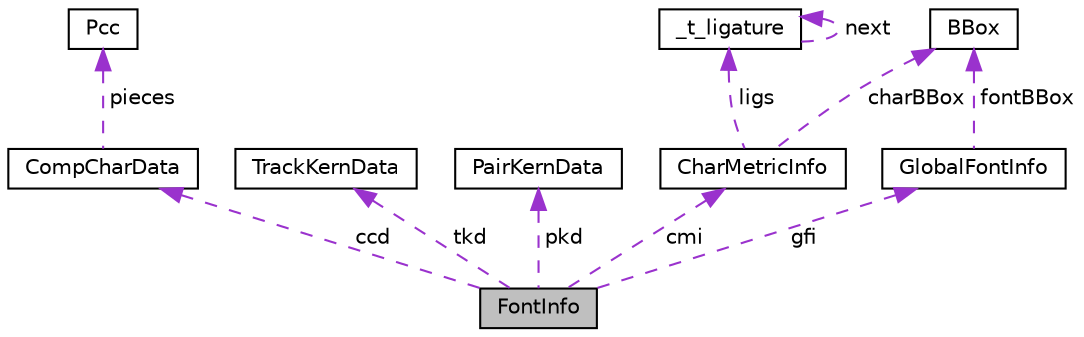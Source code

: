 digraph "FontInfo"
{
  edge [fontname="Helvetica",fontsize="10",labelfontname="Helvetica",labelfontsize="10"];
  node [fontname="Helvetica",fontsize="10",shape=record];
  Node1 [label="FontInfo",height=0.2,width=0.4,color="black", fillcolor="grey75", style="filled" fontcolor="black"];
  Node2 -> Node1 [dir="back",color="darkorchid3",fontsize="10",style="dashed",label=" ccd" ,fontname="Helvetica"];
  Node2 [label="CompCharData",height=0.2,width=0.4,color="black", fillcolor="white", style="filled",URL="$db/d34/structCompCharData.html"];
  Node3 -> Node2 [dir="back",color="darkorchid3",fontsize="10",style="dashed",label=" pieces" ,fontname="Helvetica"];
  Node3 [label="Pcc",height=0.2,width=0.4,color="black", fillcolor="white", style="filled",URL="$df/d90/structPcc.html"];
  Node4 -> Node1 [dir="back",color="darkorchid3",fontsize="10",style="dashed",label=" tkd" ,fontname="Helvetica"];
  Node4 [label="TrackKernData",height=0.2,width=0.4,color="black", fillcolor="white", style="filled",URL="$d5/da4/structTrackKernData.html"];
  Node5 -> Node1 [dir="back",color="darkorchid3",fontsize="10",style="dashed",label=" pkd" ,fontname="Helvetica"];
  Node5 [label="PairKernData",height=0.2,width=0.4,color="black", fillcolor="white", style="filled",URL="$d2/d88/structPairKernData.html"];
  Node6 -> Node1 [dir="back",color="darkorchid3",fontsize="10",style="dashed",label=" cmi" ,fontname="Helvetica"];
  Node6 [label="CharMetricInfo",height=0.2,width=0.4,color="black", fillcolor="white", style="filled",URL="$d8/d48/structCharMetricInfo.html"];
  Node7 -> Node6 [dir="back",color="darkorchid3",fontsize="10",style="dashed",label=" ligs" ,fontname="Helvetica"];
  Node7 [label="_t_ligature",height=0.2,width=0.4,color="black", fillcolor="white", style="filled",URL="$d3/d3e/struct__t__ligature.html"];
  Node7 -> Node7 [dir="back",color="darkorchid3",fontsize="10",style="dashed",label=" next" ,fontname="Helvetica"];
  Node8 -> Node6 [dir="back",color="darkorchid3",fontsize="10",style="dashed",label=" charBBox" ,fontname="Helvetica"];
  Node8 [label="BBox",height=0.2,width=0.4,color="black", fillcolor="white", style="filled",URL="$df/d10/structBBox.html"];
  Node9 -> Node1 [dir="back",color="darkorchid3",fontsize="10",style="dashed",label=" gfi" ,fontname="Helvetica"];
  Node9 [label="GlobalFontInfo",height=0.2,width=0.4,color="black", fillcolor="white", style="filled",URL="$d7/da1/structGlobalFontInfo.html"];
  Node8 -> Node9 [dir="back",color="darkorchid3",fontsize="10",style="dashed",label=" fontBBox" ,fontname="Helvetica"];
}
